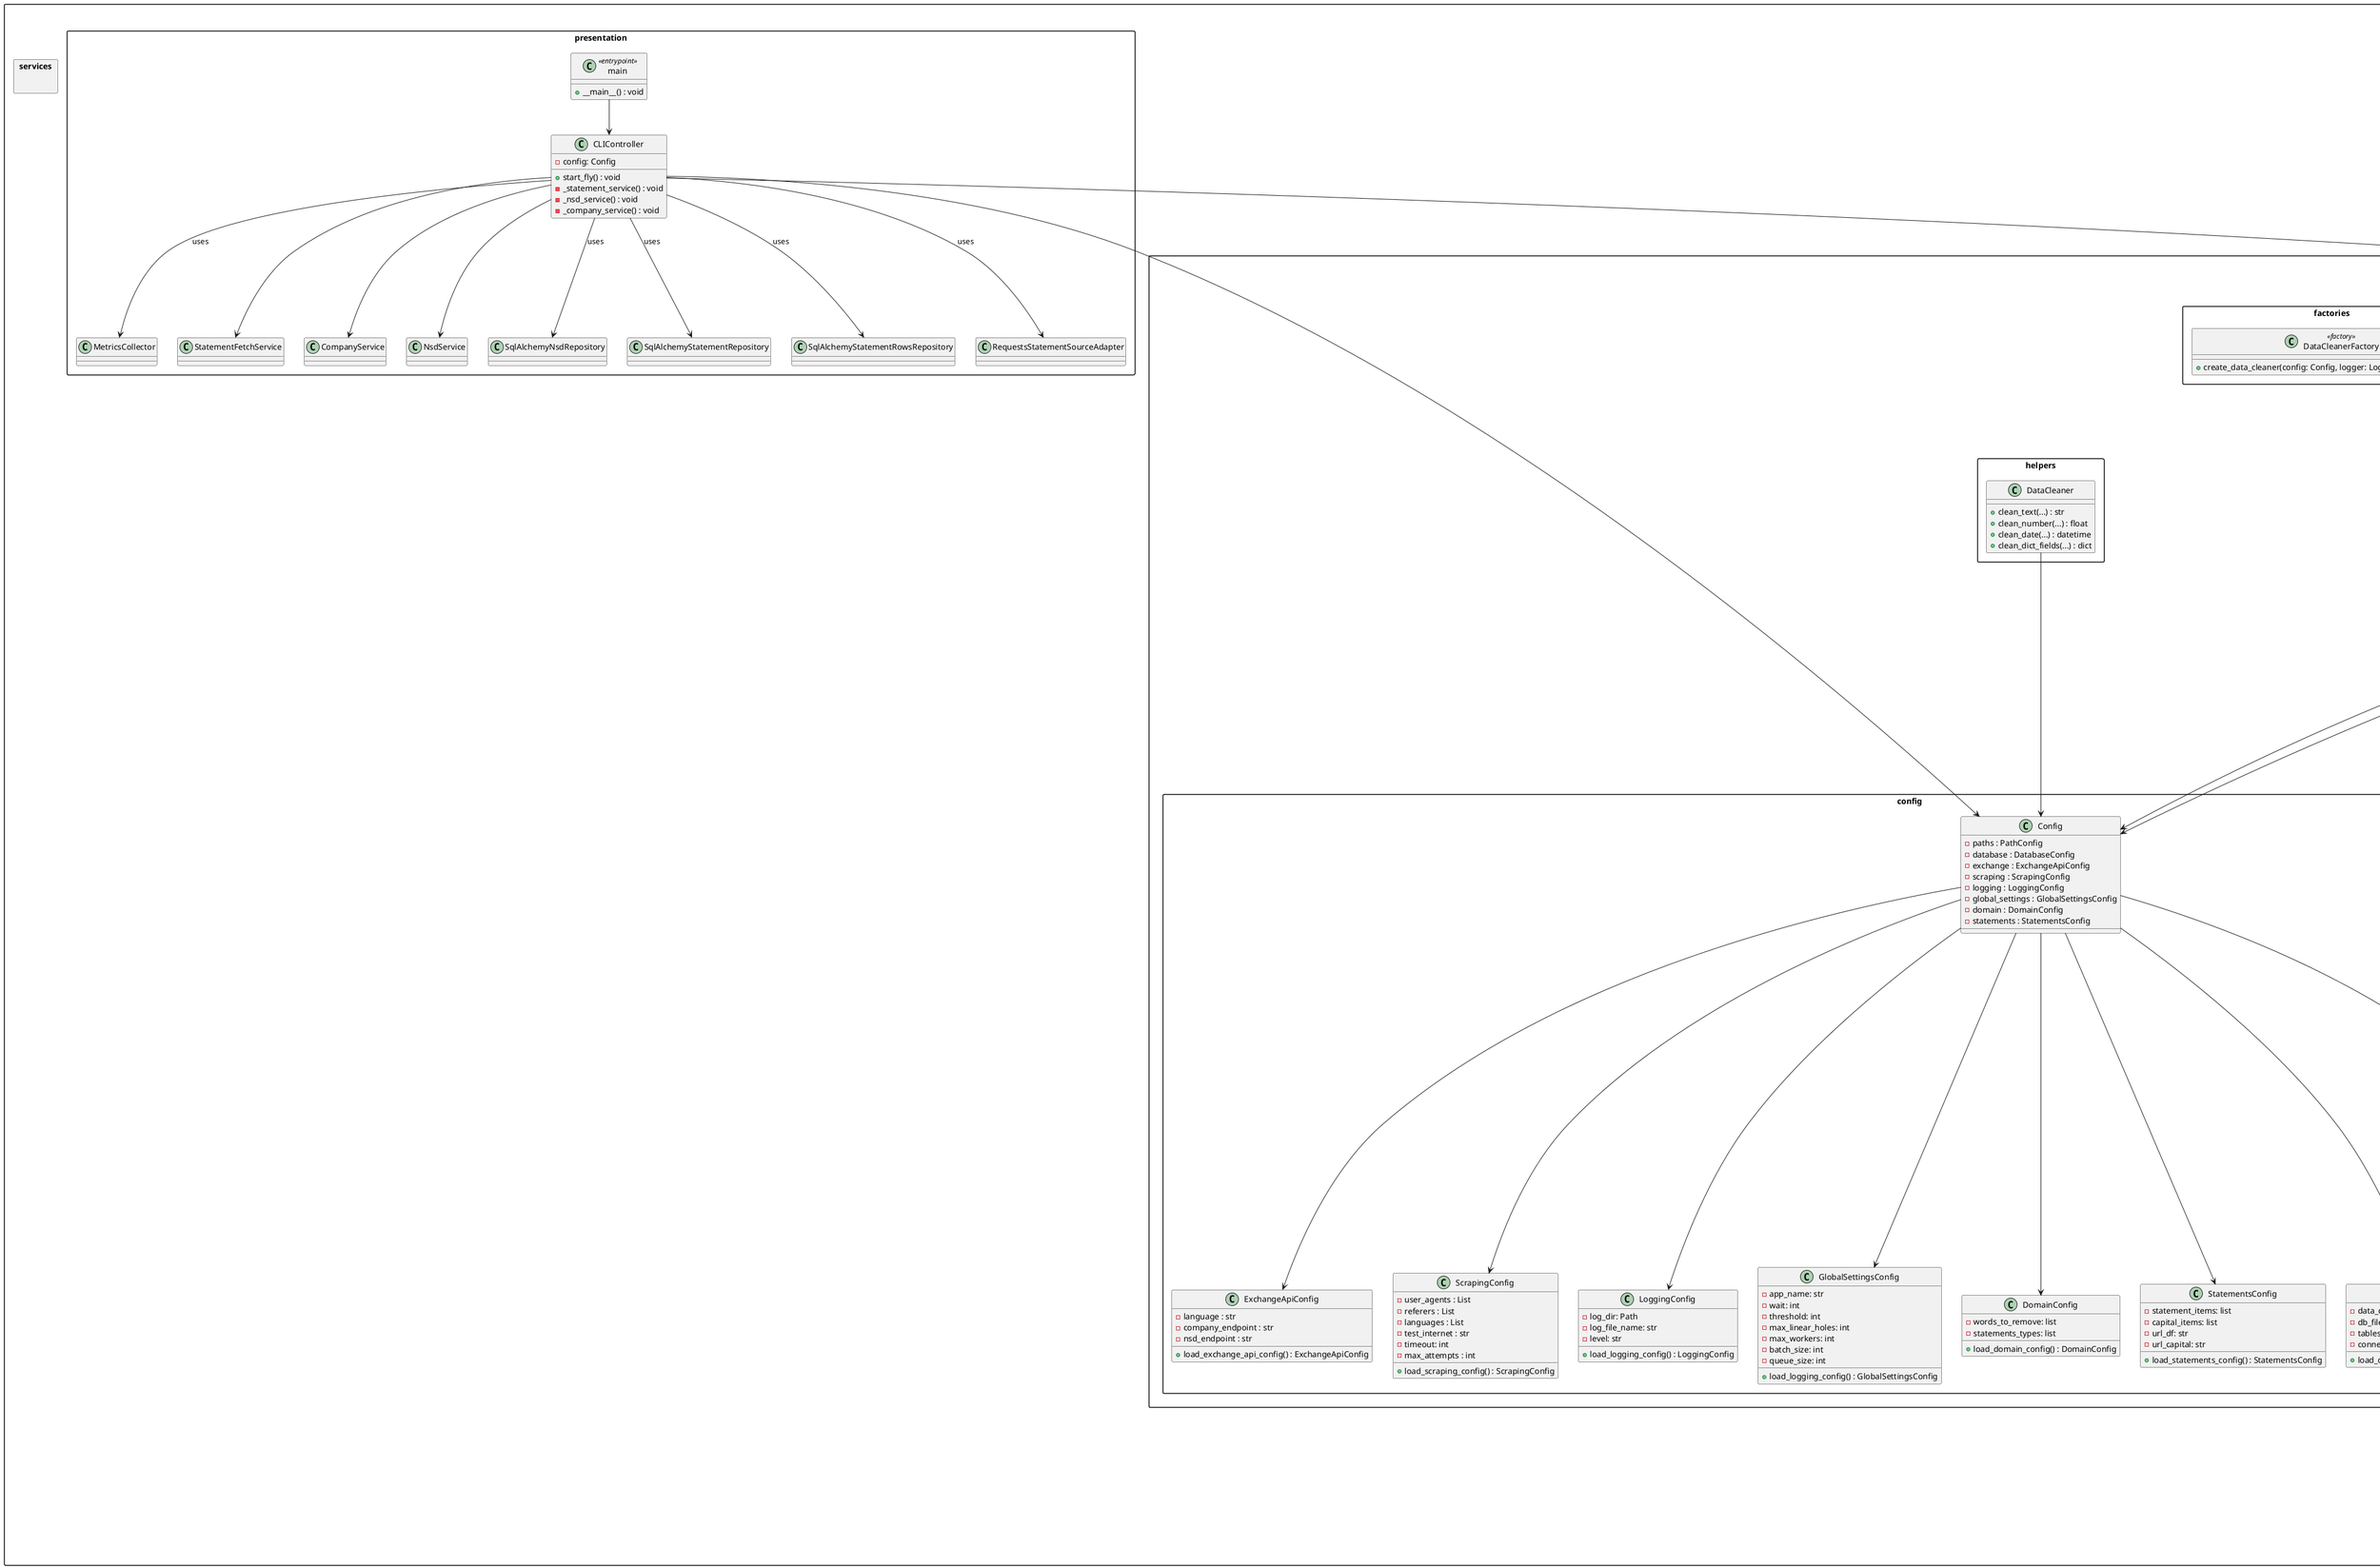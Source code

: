 @startuml
skinparam packageStyle rectangle

package "fly" {
    package "presentation" {
        class main <<entrypoint>> {
            +__main__() : void
            }
            main --> fly.presentation.CLIController

        class CLIController {
            -config: Config
            +start_fly() : void
            -_statement_service() : void
            -_nsd_service() : void
            -_company_service() : void
            }
            CLIController --> fly.infrastructure.config.Config
            CLIController --> CompanyService
            CLIController --> NsdService
            CLIController --> fly.infrastructure.repositories.SqlAlchemyCompanyRepository : uses
            CLIController --> SqlAlchemyNsdRepository : uses
            CLIController --> SqlAlchemyStatementRepository : uses
            CLIController --> SqlAlchemyStatementRowsRepository : uses
            CLIController --> RequestsStatementSourceAdapter : uses
            CLIController --> MetricsCollector : uses
            CLIController --> StatementFetchService
        }
    package "services" {
        }
    package "domain" {
        package "fly.domain.ports" {
            interface LoggerPort {
                -message: str
                -level: str
                -progress: dict
                -extra: dict
                -worker_id : str
                }

            interface BaseRepositoryPort<T> {
                +save_all(items: List<T>) : void
                +get_all() : List<T>
                +has_item(identifier: str) : bool
                +get_by_id(id: str) : T
                }

            interface CompanyRepositoryPort
                CompanyRepositoryPort --|> BaseRepositoryPort        

            interface NSDRepositoryPort {
                }
                NSDRepositoryPort --|> BaseRepositoryPort

            interface StatementsRepositoryPort {
                }
                StatementsRepositoryPort --|> BaseRepositoryPort
            }

        package "fly.domain.dto" {
            class CompanyDTO {
                +cvm_code: str
                +issuing_company: str
                +trading_name: str
                +company_name: str
                +cnpj: str
                +ticker_codes: str
                +isin_codes: str
                +other_codes: str
                +industry_sector: str
                +industry_subsector: str
                +industry_segment: str
                +industry_classification: str
                +industry_classification_eng: str
                +activity: str
                +company_segment: str
                +company_segment_eng: str
                +company_category: str
                +company_type: str
                +listing_segment: str
                +registrar: str
                +website: str
                +institution_common: str
                +institution_preferred: str
                +market: str
                +status: str
                +market_indicator: str
                +code: str
                +has_bdr: bool
                +type_bdr: str
                +has_quotation: bool
                +has_emissions: bool
                +date_quotation: datetime
                +last_date: datetime
                +listing_date: datetime
                +from_dict(raw: dict) : CompanyDTO
                +from_raw(raw: CompanyRawDTO) : CompanyDTO
                }
                CompanyDTO --> CompanyRawDTO

            class CompanyRawDTO {
                -cvm_code: str
                -issuing_company: str
                -trading_name: str
                -company_name: str
                -cnpj: str
                -ticker_codes: list
                -isin_codes: str
                -other_codes: list
                -industry_sector: str
                -industry_subsector: str
                -industry_segment: str
                -industry_classification: str
                -industry_classification_eng: str
                -activity: str
                -company_segment: str
                -company_segment_eng: str
                -company_category: str
                -company_type: str
                -listing_segment: str
                -registrar: str
                -website: str
                -institution_common: str
                -institution_preferred: str
                -market: str
                -status: str
                -market_indicator: str
                -code: str
                -has_bdr: bool
                -type_bdr: str
                -has_quotation: bool
                -has_emissions: bool
                -date_quotation: datetime
                -last_date: datetime
                -listing_date: datetime
                }

            class NsdDTO {
                +nsd: int
                +company_name: str
                +quarter: datetime
                +version: str
                +nsd_type: str
                +dri: str
                +auditor: str
                +responsible_auditor: str
                +protocol: str
                +sent_date: datetime
                +reason: str
                +from_dict(raw: dict) : NsdDTO
                }
            }
        }
    package "fly.infrastructure" {
        package "fly.infrastructure.config" {
            class DatabaseConfig {
                -data_dir: Path
                -db_filename: str
                -tables: str
                -connection_string: str
                +load_database_config() : DatabaseConfig
                }

            class PathConfig {
                -temp_dir : Path
                -log_dir : Path
                -data_dir : Path
                -root_dir : Path
                +load_paths() : PathConfig
                }

            class ExchangeApiConfig{
                -language : str
                -company_endpoint : str
                -nsd_endpoint : str
                +load_exchange_api_config() : ExchangeApiConfig
                }

            class ScrapingConfig{
                -user_agents : List
                -referers : List
                -languages : List
                -test_internet : str
                -timeout: int
                -max_attempts : int
                +load_scraping_config() : ScrapingConfig
                }

            class LoggingConfig{
                -log_dir: Path
                -log_file_name: str
                -level: str
                +load_logging_config() : LoggingConfig
                }

                class GlobalSettingsConfig{
                -app_name: str
                -wait: int
                -threshold: int
                -max_linear_holes: int
                -max_workers: int
                -batch_size: int
                -queue_size: int

                +load_logging_config() : GlobalSettingsConfig
                }

            class DomainConfig{
                -words_to_remove: list
                -statements_types: list
                +load_domain_config() : DomainConfig
                }

            class StatementsConfig{
                -statement_items: list
                -capital_items: list
                -url_df: str
                -url_capital: str
                +load_statements_config() : StatementsConfig
                }

            class Config {
                -paths : PathConfig
                -database : DatabaseConfig
                -exchange : ExchangeApiConfig
                -scraping : ScrapingConfig
                -logging : LoggingConfig
                -global_settings : GlobalSettingsConfig
                -domain : DomainConfig
                -statements : StatementsConfig
                }
                Config --> fly.infrastructure.config.DatabaseConfig
                Config --> fly.infrastructure.config.PathConfig
                Config --> fly.infrastructure.config.ExchangeApiConfig
                Config --> fly.infrastructure.config.ScrapingConfig
                Config --> fly.infrastructure.config.LoggingConfig
                Config --> fly.infrastructure.config.GlobalSettingsConfig
                Config --> fly.infrastructure.config.DomainConfig
                Config --> fly.infrastructure.config.StatementsConfig
            }
        package "fly.infrastructure.factories" {
            class DataCleanerFactory <<factory>> {
                +create_data_cleaner(config: Config, logger: LoggerPort) : DataCleaner
                }
            }
        package "fly.infrastructure.helpers" {
            class DataCleaner {
                +clean_text(...) : str
                +clean_number(...) : float
                +clean_date(...) : datetime
                +clean_dict_fields(...) : dict
                }
                DataCleaner --> fly.infrastructure.config.Config
            }
        package "fly.infrastructure.logging" {
            class Logger {
                -config : fly.infrastructure.config.Config
                -logger_name : str
                -progress_formatter : ProgressFormatter
                -context_tracker : ContextTracker
                -id_generator : IdGenerator
                -_logger : LoggerAdapter
                +log(...) : void
                -_setup_logger(level: str) : LoggerAdapter
                }
                Logger --|> domain.LoggerPort
                Logger --> fly.infrastructure.config.Config
                Logger --> ContextTracker
                Logger --> ProgressFormatter
                Logger --> IdGenerator
                Logger --> LoggerAdapter

            class ContextTracker {
                +get_context() : str
                }

            class ProgressFormatter {
                +format(progress: dict) : str
                }

            class IdGenerator {
                +create_id(size: int = 0, string_id: str = None) : str
                }

            class MergedLoggerAdapter {
                -msg: str
                -kwargs: dict
                +process() : tuple[str, dict]
                }

            class SafeFormatter {
                -record: LogRecord
                +format() : str
                }
                MergedLoggerAdapter --|> logging.LoggerAdapter
                SafeFormatter --|> logging.Formatter

            }

        package "fly.infrastructure.models" {
            abstract class BaseModel {
                <<ORM base>>
                }

            class CompanyModel {
                +from_dto(dto: CompanyRawDTO | CompanyDTO) : CompanyModel
                +to_dto() : CompanyDTO
                }
                CompanyModel --|> BaseModel
                CompanyModel --> CompanyDTO : to_dto()
                CompanyModel --> CompanyRawDTO : to_dto()
                CompanyModel <-- CompanyDTO : from_dto()
                CompanyModel <-- CompanyRawDTO : from_dto()
                SqlAlchemyCompanyRepository --> CompanyModel : uses
            }

        package "fly.infrastructure.repositories" {
            class SqlAlchemyCompanyRepository {
                CompanyDTO : CompanyDTO
                +save_all(items: List[CompanyDTO]) : void
                +get_all() : List[CompanyDTO]
                +has_item(identifier: str) : bool
                +get_by_id(id: str) : CompanyDTO
                +get_all_primary_keys() : Set[str>
                }
                SqlAlchemyCompanyRepository --|> CompanyRepositoryPort
                SqlAlchemyCompanyRepository --|> BaseRepository
                SqlAlchemyCompanyRepository --> CompanyDTO

            class SqlAlchemyNsdRepository {
                +save_all(items: List[NsdDTO]) : void
                +get_all() : List[NsdDTO]
                +has_item(identifier: int) : bool
                +get_by_id(id: int) : NsdDTO
                +get_all_primary_keys() : Set[int]
                }
                SqlAlchemyNsdRepository --|> NSDRepositoryPort
                SqlAlchemyNsdRepository --|> BaseRepository
                SqlAlchemyCompanyRepository --> NsdDTO

            abstract class BaseRepository<T> {
                -config : Config
                -logger : LoggerPort
                -engine
                -Session

                +save_all(items: List<T>) : void
                +get_all() : List<T>
                +has_item(identifier: str) : bool
                +get_by_id(id: str) : T
                }
                BaseRepository --|> domain.ports.BaseRepositoryPort
                BaseRepository --> fly.infrastructure.config.Config
                BaseRepository --> domain.ports.LoggerPort
                BaseRepository --> fly.infrastructure.models.BaseModel

            }
        }
    }
@enduml